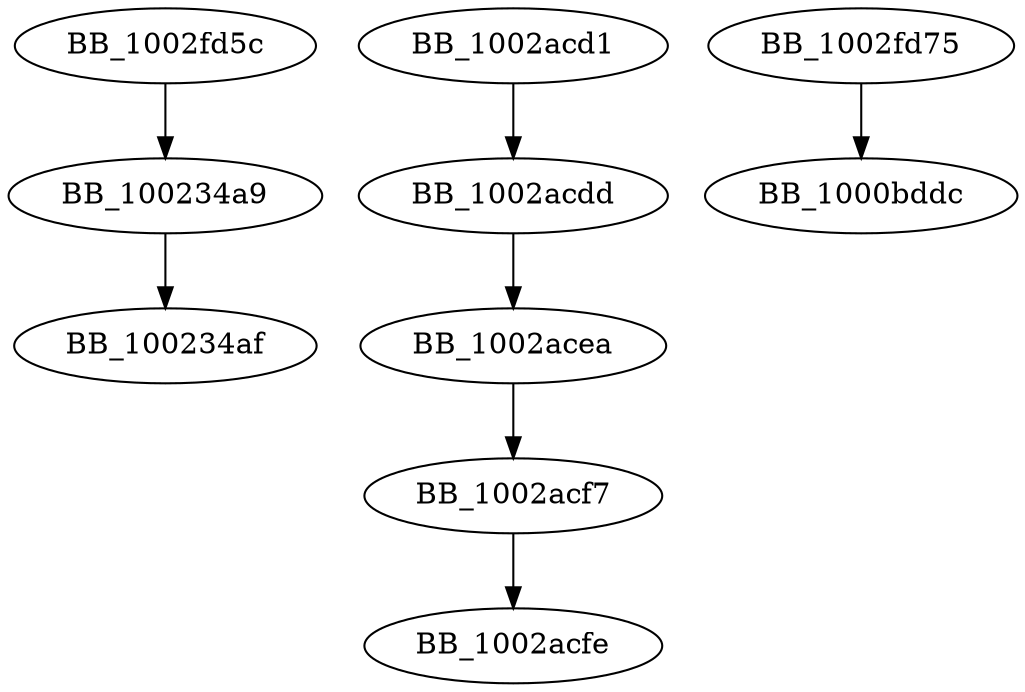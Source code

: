 DiGraph unknown_libname_40{
BB_100234a9->BB_100234af
BB_1002acd1->BB_1002acdd
BB_1002acdd->BB_1002acea
BB_1002acea->BB_1002acf7
BB_1002acf7->BB_1002acfe
BB_1002fd5c->BB_100234a9
BB_1002fd75->BB_1000bddc
}
